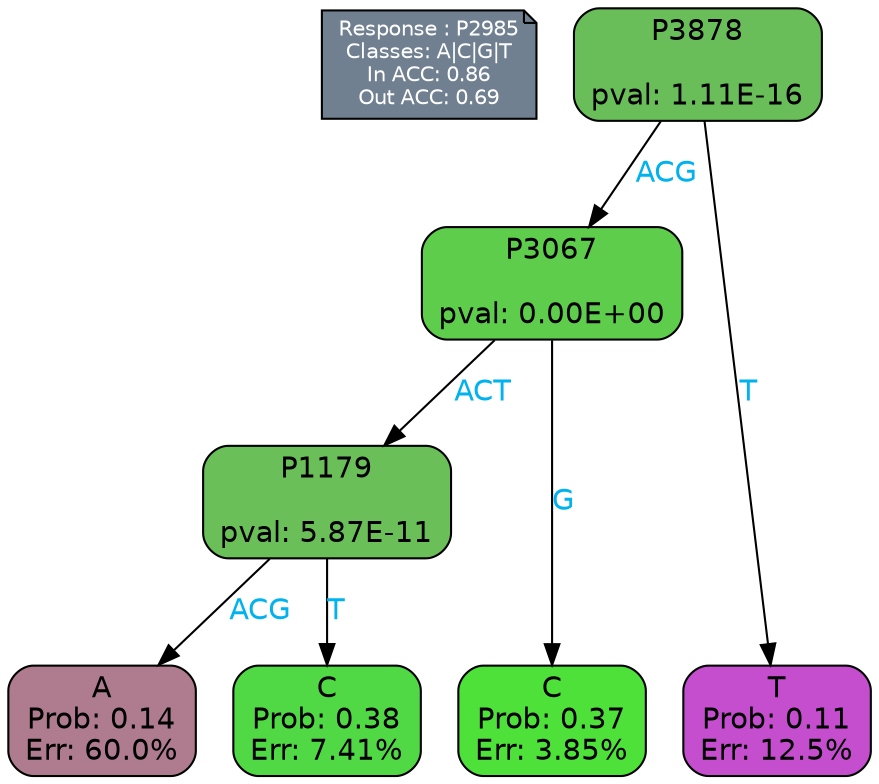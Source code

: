 digraph Tree {
node [shape=box, style="filled, rounded", color="black", fontname=helvetica] ;
graph [ranksep=equally, splines=polylines, bgcolor=transparent, dpi=600] ;
edge [fontname=helvetica] ;
LEGEND [label="Response : P2985
Classes: A|C|G|T
In ACC: 0.86
Out ACC: 0.69
",shape=note,align=left,style=filled,fillcolor="slategray",fontcolor="white",fontsize=10];1 [label="P3878

pval: 1.11E-16", fillcolor="#6abe5a"] ;
2 [label="P3067

pval: 0.00E+00", fillcolor="#5ecd4c"] ;
3 [label="P1179

pval: 5.87E-11", fillcolor="#6abf59"] ;
4 [label="A
Prob: 0.14
Err: 60.0%", fillcolor="#ae7b8f"] ;
5 [label="C
Prob: 0.38
Err: 7.41%", fillcolor="#51d845"] ;
6 [label="C
Prob: 0.37
Err: 3.85%", fillcolor="#4de139"] ;
7 [label="T
Prob: 0.11
Err: 12.5%", fillcolor="#c54ecf"] ;
1 -> 2 [label="ACG",fontcolor=deepskyblue2] ;
1 -> 7 [label="T",fontcolor=deepskyblue2] ;
2 -> 3 [label="ACT",fontcolor=deepskyblue2] ;
2 -> 6 [label="G",fontcolor=deepskyblue2] ;
3 -> 4 [label="ACG",fontcolor=deepskyblue2] ;
3 -> 5 [label="T",fontcolor=deepskyblue2] ;
{rank = same; 4;5;6;7;}{rank = same; LEGEND;1;}}
